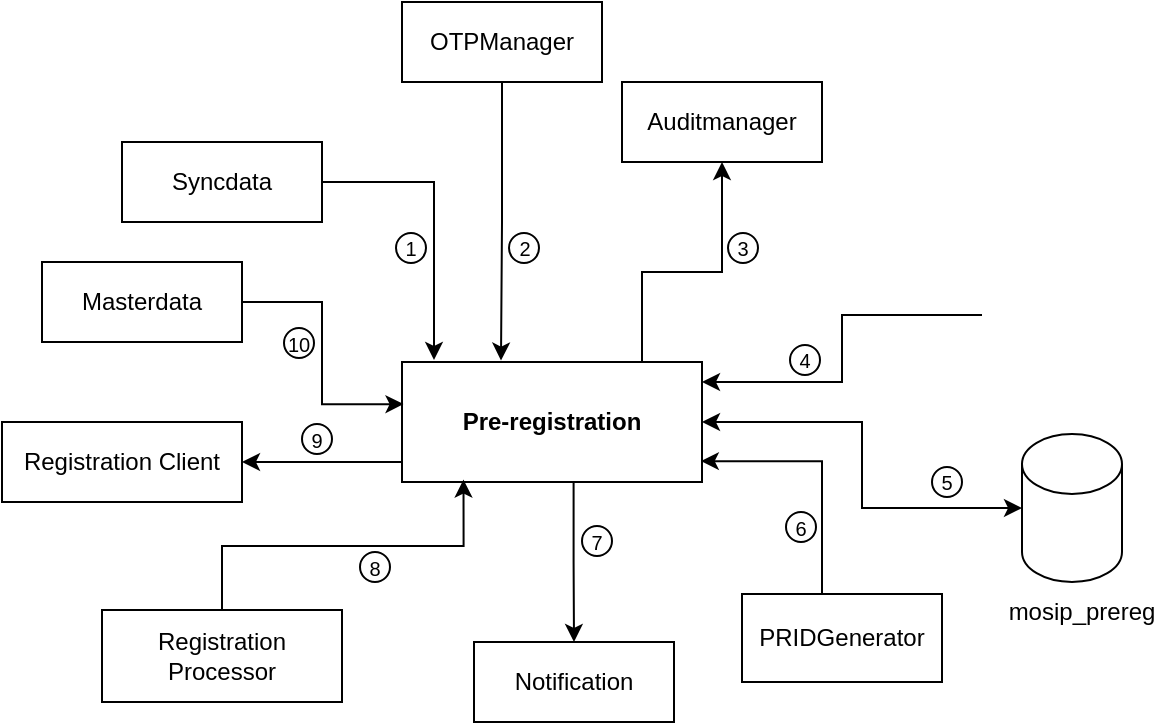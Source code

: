 <mxfile version="16.2.7" type="github">
  <diagram id="aeCOM6R8oNLb_Fvaol1f" name="Page-1">
    <mxGraphModel dx="749" dy="473" grid="1" gridSize="10" guides="1" tooltips="1" connect="1" arrows="1" fold="1" page="1" pageScale="1" pageWidth="2336" pageHeight="1654" math="0" shadow="0">
      <root>
        <mxCell id="0" />
        <mxCell id="1" parent="0" />
        <mxCell id="c4K_Bumv6GerBLCT27ij-15" style="edgeStyle=orthogonalEdgeStyle;rounded=0;orthogonalLoop=1;jettySize=auto;html=1;exitX=0.572;exitY=0.998;exitDx=0;exitDy=0;exitPerimeter=0;" parent="1" source="c4K_Bumv6GerBLCT27ij-1" target="c4K_Bumv6GerBLCT27ij-5" edge="1">
          <mxGeometry relative="1" as="geometry">
            <mxPoint x="767" y="470" as="sourcePoint" />
          </mxGeometry>
        </mxCell>
        <mxCell id="c4K_Bumv6GerBLCT27ij-17" style="edgeStyle=orthogonalEdgeStyle;rounded=0;orthogonalLoop=1;jettySize=auto;html=1;exitX=1;exitY=0.5;exitDx=0;exitDy=0;entryX=0;entryY=0.5;entryDx=0;entryDy=0;entryPerimeter=0;startArrow=classic;startFill=1;" parent="1" source="c4K_Bumv6GerBLCT27ij-1" target="c4K_Bumv6GerBLCT27ij-2" edge="1">
          <mxGeometry relative="1" as="geometry" />
        </mxCell>
        <mxCell id="c4K_Bumv6GerBLCT27ij-20" style="edgeStyle=orthogonalEdgeStyle;rounded=0;orthogonalLoop=1;jettySize=auto;html=1;entryX=1;entryY=0.5;entryDx=0;entryDy=0;startArrow=none;startFill=0;exitX=0;exitY=0.5;exitDx=0;exitDy=0;" parent="1" source="c4K_Bumv6GerBLCT27ij-1" target="c4K_Bumv6GerBLCT27ij-19" edge="1">
          <mxGeometry relative="1" as="geometry">
            <Array as="points">
              <mxPoint x="670" y="460" />
            </Array>
          </mxGeometry>
        </mxCell>
        <mxCell id="c4K_Bumv6GerBLCT27ij-45" style="edgeStyle=orthogonalEdgeStyle;rounded=0;orthogonalLoop=1;jettySize=auto;html=1;exitX=0.5;exitY=0;exitDx=0;exitDy=0;entryX=0.5;entryY=1;entryDx=0;entryDy=0;startArrow=none;startFill=0;" parent="1" source="c4K_Bumv6GerBLCT27ij-1" target="c4K_Bumv6GerBLCT27ij-10" edge="1">
          <mxGeometry relative="1" as="geometry">
            <Array as="points">
              <mxPoint x="790" y="410" />
              <mxPoint x="790" y="365" />
              <mxPoint x="830" y="365" />
            </Array>
          </mxGeometry>
        </mxCell>
        <mxCell id="c4K_Bumv6GerBLCT27ij-1" value="&lt;b&gt;Pre-registration&lt;/b&gt;" style="rounded=0;whiteSpace=wrap;html=1;" parent="1" vertex="1">
          <mxGeometry x="670" y="410" width="150" height="60" as="geometry" />
        </mxCell>
        <mxCell id="c4K_Bumv6GerBLCT27ij-14" style="edgeStyle=orthogonalEdgeStyle;rounded=0;orthogonalLoop=1;jettySize=auto;html=1;exitX=0.5;exitY=1;exitDx=0;exitDy=0;entryX=0.33;entryY=-0.012;entryDx=0;entryDy=0;entryPerimeter=0;" parent="1" source="c4K_Bumv6GerBLCT27ij-3" edge="1" target="c4K_Bumv6GerBLCT27ij-1">
          <mxGeometry relative="1" as="geometry">
            <mxPoint x="720" y="400" as="targetPoint" />
          </mxGeometry>
        </mxCell>
        <mxCell id="c4K_Bumv6GerBLCT27ij-3" value="OTPManager" style="rounded=0;whiteSpace=wrap;html=1;" parent="1" vertex="1">
          <mxGeometry x="670" y="230" width="100" height="40" as="geometry" />
        </mxCell>
        <mxCell id="c4K_Bumv6GerBLCT27ij-22" style="edgeStyle=orthogonalEdgeStyle;rounded=0;orthogonalLoop=1;jettySize=auto;html=1;startArrow=none;startFill=0;" parent="1" source="c4K_Bumv6GerBLCT27ij-4" edge="1">
          <mxGeometry relative="1" as="geometry">
            <mxPoint x="686" y="409" as="targetPoint" />
            <Array as="points">
              <mxPoint x="686" y="320" />
            </Array>
          </mxGeometry>
        </mxCell>
        <mxCell id="c4K_Bumv6GerBLCT27ij-4" value="Syncdata" style="rounded=0;whiteSpace=wrap;html=1;" parent="1" vertex="1">
          <mxGeometry x="530" y="300" width="100" height="40" as="geometry" />
        </mxCell>
        <mxCell id="c4K_Bumv6GerBLCT27ij-5" value="Notification" style="rounded=0;whiteSpace=wrap;html=1;" parent="1" vertex="1">
          <mxGeometry x="706" y="550" width="100" height="40" as="geometry" />
        </mxCell>
        <mxCell id="c4K_Bumv6GerBLCT27ij-18" style="edgeStyle=orthogonalEdgeStyle;rounded=0;orthogonalLoop=1;jettySize=auto;html=1;exitX=1;exitY=0.5;exitDx=0;exitDy=0;entryX=0.005;entryY=0.351;entryDx=0;entryDy=0;startArrow=none;startFill=0;entryPerimeter=0;" parent="1" source="c4K_Bumv6GerBLCT27ij-8" target="c4K_Bumv6GerBLCT27ij-1" edge="1">
          <mxGeometry relative="1" as="geometry" />
        </mxCell>
        <mxCell id="c4K_Bumv6GerBLCT27ij-8" value="Masterdata" style="rounded=0;whiteSpace=wrap;html=1;" parent="1" vertex="1">
          <mxGeometry x="490" y="360" width="100" height="40" as="geometry" />
        </mxCell>
        <mxCell id="c4K_Bumv6GerBLCT27ij-25" style="edgeStyle=orthogonalEdgeStyle;rounded=0;orthogonalLoop=1;jettySize=auto;html=1;exitX=0.5;exitY=0;exitDx=0;exitDy=0;entryX=0.996;entryY=0.826;entryDx=0;entryDy=0;entryPerimeter=0;startArrow=none;startFill=0;" parent="1" source="c4K_Bumv6GerBLCT27ij-9" target="c4K_Bumv6GerBLCT27ij-1" edge="1">
          <mxGeometry relative="1" as="geometry">
            <Array as="points">
              <mxPoint x="880" y="460" />
            </Array>
          </mxGeometry>
        </mxCell>
        <mxCell id="c4K_Bumv6GerBLCT27ij-9" value="PRIDGenerator" style="rounded=0;whiteSpace=wrap;html=1;" parent="1" vertex="1">
          <mxGeometry x="840" y="526" width="100" height="44" as="geometry" />
        </mxCell>
        <mxCell id="c4K_Bumv6GerBLCT27ij-10" value="Auditmanager" style="rounded=0;whiteSpace=wrap;html=1;" parent="1" vertex="1">
          <mxGeometry x="780" y="270" width="100" height="40" as="geometry" />
        </mxCell>
        <mxCell id="c4K_Bumv6GerBLCT27ij-21" style="edgeStyle=orthogonalEdgeStyle;rounded=0;orthogonalLoop=1;jettySize=auto;html=1;exitX=0.5;exitY=0;exitDx=0;exitDy=0;entryX=0.205;entryY=0.98;entryDx=0;entryDy=0;entryPerimeter=0;startArrow=none;startFill=0;" parent="1" source="c4K_Bumv6GerBLCT27ij-11" target="c4K_Bumv6GerBLCT27ij-1" edge="1">
          <mxGeometry relative="1" as="geometry" />
        </mxCell>
        <mxCell id="c4K_Bumv6GerBLCT27ij-11" value="Registration Processor" style="rounded=0;whiteSpace=wrap;html=1;" parent="1" vertex="1">
          <mxGeometry x="520" y="534" width="120" height="46" as="geometry" />
        </mxCell>
        <mxCell id="c4K_Bumv6GerBLCT27ij-19" value="Registration Client" style="rounded=0;whiteSpace=wrap;html=1;" parent="1" vertex="1">
          <mxGeometry x="470" y="440" width="120" height="40" as="geometry" />
        </mxCell>
        <mxCell id="c4K_Bumv6GerBLCT27ij-33" value="9" style="ellipse;whiteSpace=wrap;html=1;aspect=fixed;fontSize=10;" parent="1" vertex="1">
          <mxGeometry x="620" y="441" width="15" height="15" as="geometry" />
        </mxCell>
        <mxCell id="c4K_Bumv6GerBLCT27ij-44" style="edgeStyle=orthogonalEdgeStyle;rounded=0;orthogonalLoop=1;jettySize=auto;html=1;startArrow=none;startFill=0;" parent="1" source="c4K_Bumv6GerBLCT27ij-38" target="c4K_Bumv6GerBLCT27ij-1" edge="1">
          <mxGeometry relative="1" as="geometry">
            <Array as="points">
              <mxPoint x="890" y="386" />
              <mxPoint x="890" y="420" />
            </Array>
          </mxGeometry>
        </mxCell>
        <mxCell id="c4K_Bumv6GerBLCT27ij-38" value="" style="shape=image;verticalLabelPosition=bottom;labelBackgroundColor=default;verticalAlign=top;aspect=fixed;imageAspect=0;image=https://blog.consdata.tech/assets/img/posts/2020-02-01-keycloak-uwierzytelnianie-autoryzacja-springboot-angular/Keycloak.png;" parent="1" vertex="1">
          <mxGeometry x="960" y="355" width="94.41" height="63" as="geometry" />
        </mxCell>
        <mxCell id="c4K_Bumv6GerBLCT27ij-43" value="" style="group" parent="1" vertex="1" connectable="0">
          <mxGeometry x="980" y="446" width="60" height="104" as="geometry" />
        </mxCell>
        <mxCell id="c4K_Bumv6GerBLCT27ij-2" value="" style="shape=cylinder3;whiteSpace=wrap;html=1;boundedLbl=1;backgroundOutline=1;size=15;" parent="c4K_Bumv6GerBLCT27ij-43" vertex="1">
          <mxGeometry width="50" height="74" as="geometry" />
        </mxCell>
        <mxCell id="c4K_Bumv6GerBLCT27ij-41" value="" style="shape=image;verticalLabelPosition=bottom;labelBackgroundColor=default;verticalAlign=top;aspect=fixed;imageAspect=0;image=https://miro.medium.com/max/370/1*N8PzWF7yjXvqiDkdfs_5Eg.png;" parent="c4K_Bumv6GerBLCT27ij-43" vertex="1">
          <mxGeometry x="7.24" y="34" width="39.93" height="30" as="geometry" />
        </mxCell>
        <mxCell id="c4K_Bumv6GerBLCT27ij-42" value="mosip_prereg" style="text;html=1;strokeColor=none;fillColor=none;align=center;verticalAlign=middle;whiteSpace=wrap;rounded=0;" parent="c4K_Bumv6GerBLCT27ij-43" vertex="1">
          <mxGeometry y="74" width="60" height="30" as="geometry" />
        </mxCell>
        <mxCell id="dI7-bqHqNFHkqhAfUtq3-6" value="10" style="ellipse;whiteSpace=wrap;html=1;aspect=fixed;fontSize=10;" vertex="1" parent="1">
          <mxGeometry x="611" y="393" width="15" height="15" as="geometry" />
        </mxCell>
        <mxCell id="dI7-bqHqNFHkqhAfUtq3-7" value="1" style="ellipse;whiteSpace=wrap;html=1;aspect=fixed;fontSize=10;" vertex="1" parent="1">
          <mxGeometry x="667" y="345.5" width="15" height="15" as="geometry" />
        </mxCell>
        <mxCell id="dI7-bqHqNFHkqhAfUtq3-8" value="2" style="ellipse;whiteSpace=wrap;html=1;aspect=fixed;fontSize=10;" vertex="1" parent="1">
          <mxGeometry x="723.5" y="345.5" width="15" height="15" as="geometry" />
        </mxCell>
        <mxCell id="dI7-bqHqNFHkqhAfUtq3-9" value="3" style="ellipse;whiteSpace=wrap;html=1;aspect=fixed;fontSize=10;" vertex="1" parent="1">
          <mxGeometry x="833" y="345.5" width="15" height="15" as="geometry" />
        </mxCell>
        <mxCell id="dI7-bqHqNFHkqhAfUtq3-10" value="4" style="ellipse;whiteSpace=wrap;html=1;aspect=fixed;fontSize=10;" vertex="1" parent="1">
          <mxGeometry x="864" y="401.5" width="15" height="15" as="geometry" />
        </mxCell>
        <mxCell id="dI7-bqHqNFHkqhAfUtq3-11" value="5" style="ellipse;whiteSpace=wrap;html=1;aspect=fixed;fontSize=10;" vertex="1" parent="1">
          <mxGeometry x="935" y="462.5" width="15" height="15" as="geometry" />
        </mxCell>
        <mxCell id="dI7-bqHqNFHkqhAfUtq3-12" value="6" style="ellipse;whiteSpace=wrap;html=1;aspect=fixed;fontSize=10;" vertex="1" parent="1">
          <mxGeometry x="862" y="485" width="15" height="15" as="geometry" />
        </mxCell>
        <mxCell id="dI7-bqHqNFHkqhAfUtq3-13" value="7" style="ellipse;whiteSpace=wrap;html=1;aspect=fixed;fontSize=10;" vertex="1" parent="1">
          <mxGeometry x="760" y="492" width="15" height="15" as="geometry" />
        </mxCell>
        <mxCell id="dI7-bqHqNFHkqhAfUtq3-14" value="8" style="ellipse;whiteSpace=wrap;html=1;aspect=fixed;fontSize=10;" vertex="1" parent="1">
          <mxGeometry x="649" y="505" width="15" height="15" as="geometry" />
        </mxCell>
      </root>
    </mxGraphModel>
  </diagram>
</mxfile>
